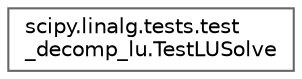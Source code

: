 digraph "Graphical Class Hierarchy"
{
 // LATEX_PDF_SIZE
  bgcolor="transparent";
  edge [fontname=Helvetica,fontsize=10,labelfontname=Helvetica,labelfontsize=10];
  node [fontname=Helvetica,fontsize=10,shape=box,height=0.2,width=0.4];
  rankdir="LR";
  Node0 [id="Node000000",label="scipy.linalg.tests.test\l_decomp_lu.TestLUSolve",height=0.2,width=0.4,color="grey40", fillcolor="white", style="filled",URL="$d0/d7b/classscipy_1_1linalg_1_1tests_1_1test__decomp__lu_1_1TestLUSolve.html",tooltip=" "];
}
